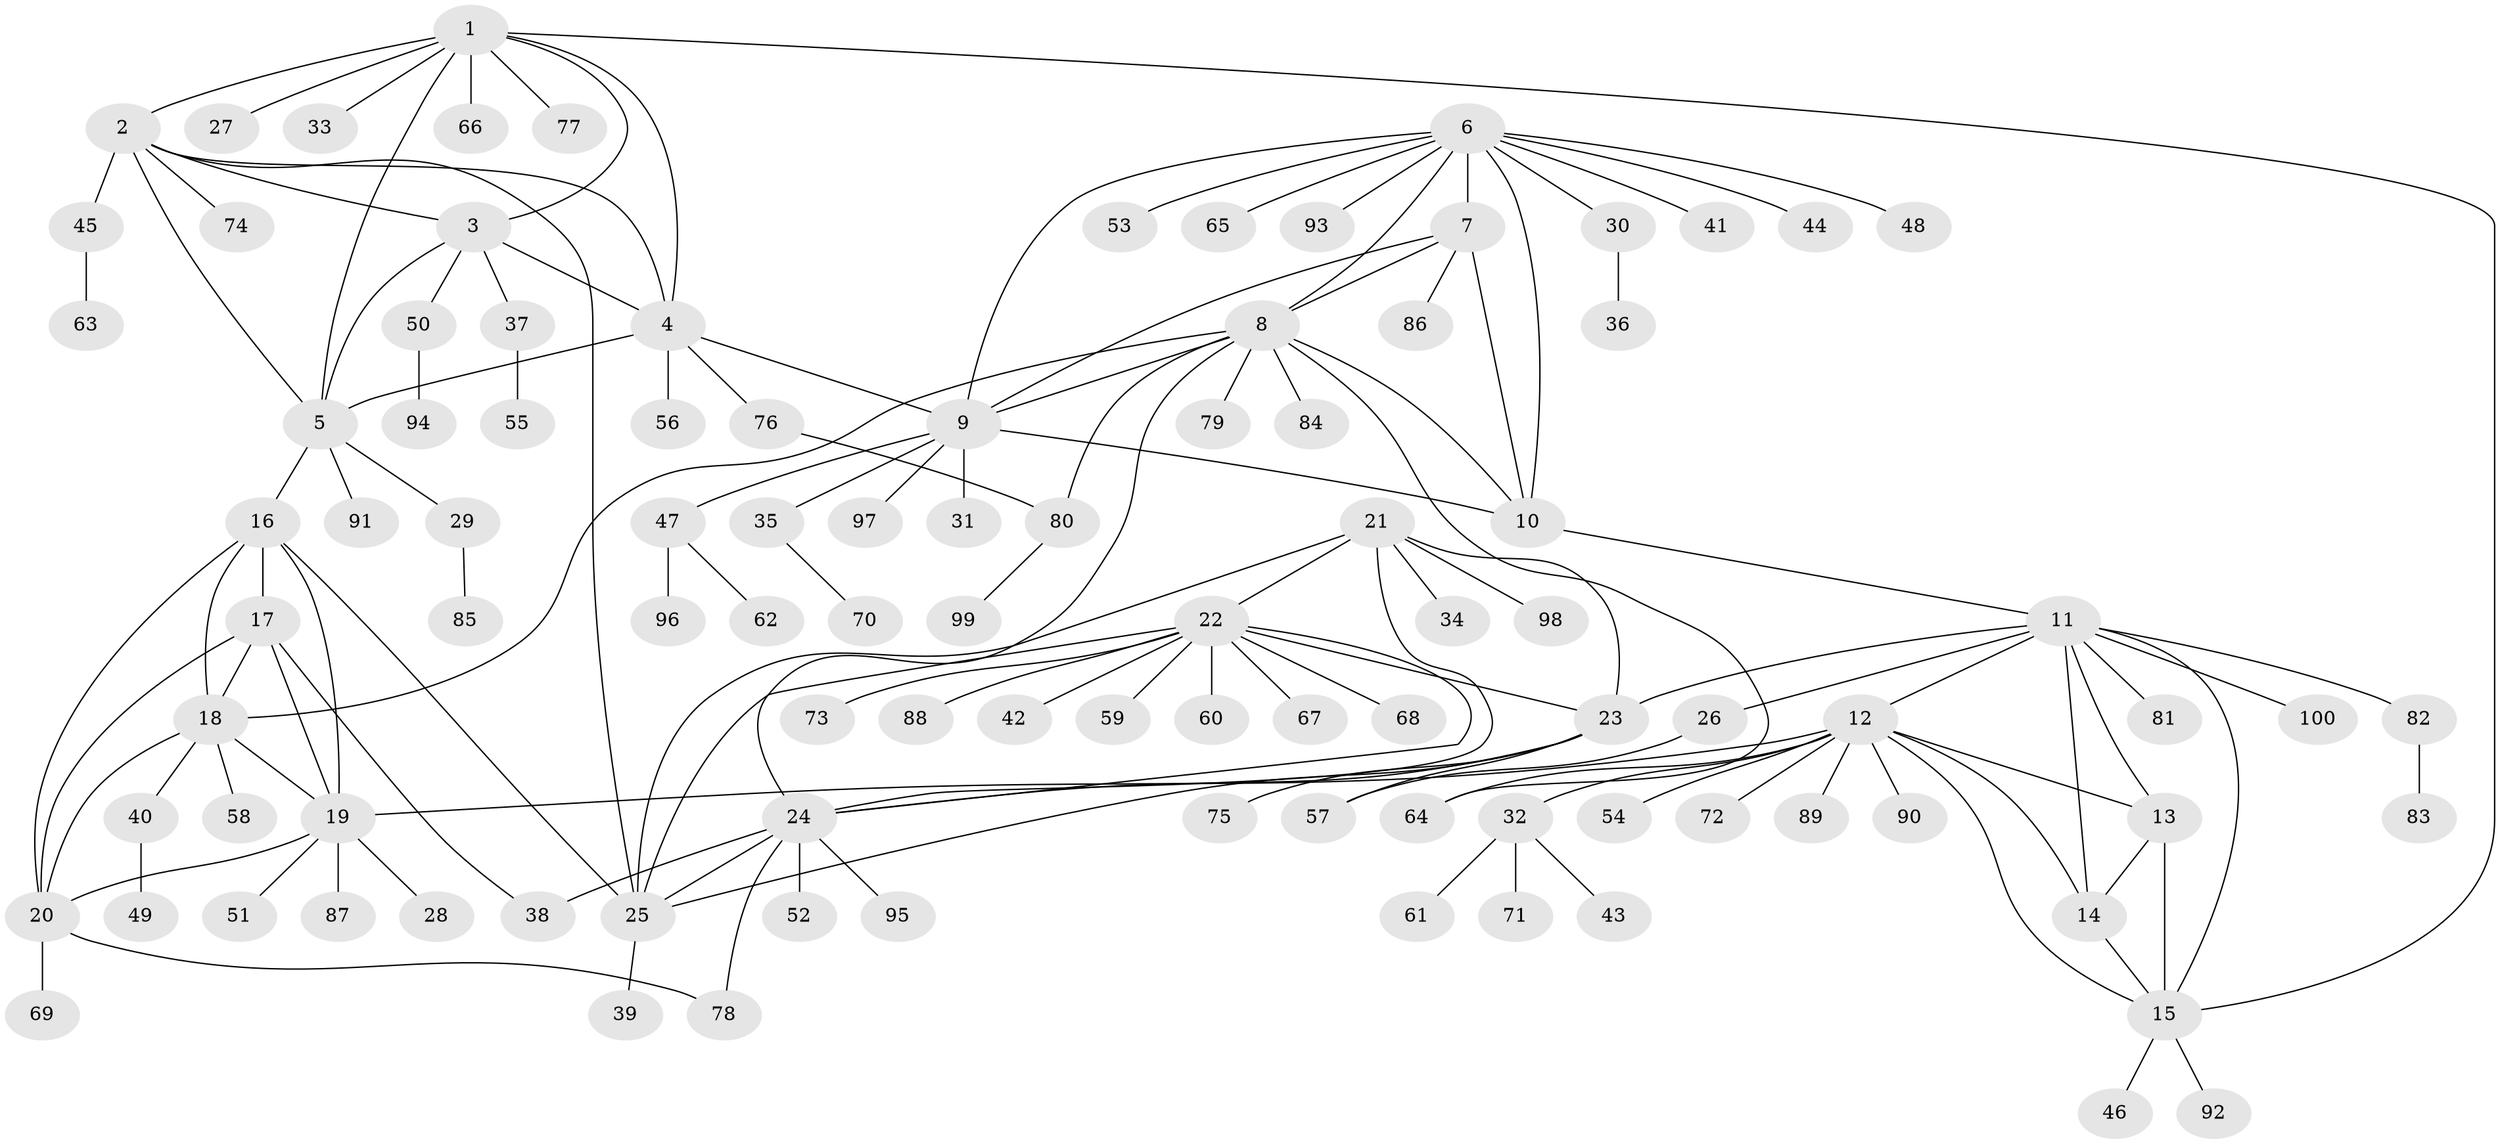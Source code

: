 // coarse degree distribution, {3: 0.03333333333333333, 1: 0.7666666666666667, 2: 0.03333333333333333, 4: 0.1, 6: 0.03333333333333333, 18: 0.03333333333333333}
// Generated by graph-tools (version 1.1) at 2025/58/03/04/25 21:58:12]
// undirected, 100 vertices, 140 edges
graph export_dot {
graph [start="1"]
  node [color=gray90,style=filled];
  1;
  2;
  3;
  4;
  5;
  6;
  7;
  8;
  9;
  10;
  11;
  12;
  13;
  14;
  15;
  16;
  17;
  18;
  19;
  20;
  21;
  22;
  23;
  24;
  25;
  26;
  27;
  28;
  29;
  30;
  31;
  32;
  33;
  34;
  35;
  36;
  37;
  38;
  39;
  40;
  41;
  42;
  43;
  44;
  45;
  46;
  47;
  48;
  49;
  50;
  51;
  52;
  53;
  54;
  55;
  56;
  57;
  58;
  59;
  60;
  61;
  62;
  63;
  64;
  65;
  66;
  67;
  68;
  69;
  70;
  71;
  72;
  73;
  74;
  75;
  76;
  77;
  78;
  79;
  80;
  81;
  82;
  83;
  84;
  85;
  86;
  87;
  88;
  89;
  90;
  91;
  92;
  93;
  94;
  95;
  96;
  97;
  98;
  99;
  100;
  1 -- 2;
  1 -- 3;
  1 -- 4;
  1 -- 5;
  1 -- 15;
  1 -- 27;
  1 -- 33;
  1 -- 66;
  1 -- 77;
  2 -- 3;
  2 -- 4;
  2 -- 5;
  2 -- 25;
  2 -- 45;
  2 -- 74;
  3 -- 4;
  3 -- 5;
  3 -- 37;
  3 -- 50;
  4 -- 5;
  4 -- 9;
  4 -- 56;
  4 -- 76;
  5 -- 16;
  5 -- 29;
  5 -- 91;
  6 -- 7;
  6 -- 8;
  6 -- 9;
  6 -- 10;
  6 -- 30;
  6 -- 41;
  6 -- 44;
  6 -- 48;
  6 -- 53;
  6 -- 65;
  6 -- 93;
  7 -- 8;
  7 -- 9;
  7 -- 10;
  7 -- 86;
  8 -- 9;
  8 -- 10;
  8 -- 18;
  8 -- 24;
  8 -- 64;
  8 -- 79;
  8 -- 80;
  8 -- 84;
  9 -- 10;
  9 -- 31;
  9 -- 35;
  9 -- 47;
  9 -- 97;
  10 -- 11;
  11 -- 12;
  11 -- 13;
  11 -- 14;
  11 -- 15;
  11 -- 23;
  11 -- 26;
  11 -- 81;
  11 -- 82;
  11 -- 100;
  12 -- 13;
  12 -- 14;
  12 -- 15;
  12 -- 19;
  12 -- 32;
  12 -- 54;
  12 -- 64;
  12 -- 72;
  12 -- 89;
  12 -- 90;
  13 -- 14;
  13 -- 15;
  14 -- 15;
  15 -- 46;
  15 -- 92;
  16 -- 17;
  16 -- 18;
  16 -- 19;
  16 -- 20;
  16 -- 25;
  17 -- 18;
  17 -- 19;
  17 -- 20;
  17 -- 38;
  18 -- 19;
  18 -- 20;
  18 -- 40;
  18 -- 58;
  19 -- 20;
  19 -- 28;
  19 -- 51;
  19 -- 87;
  20 -- 69;
  20 -- 78;
  21 -- 22;
  21 -- 23;
  21 -- 24;
  21 -- 25;
  21 -- 34;
  21 -- 98;
  22 -- 23;
  22 -- 24;
  22 -- 25;
  22 -- 42;
  22 -- 59;
  22 -- 60;
  22 -- 67;
  22 -- 68;
  22 -- 73;
  22 -- 88;
  23 -- 24;
  23 -- 25;
  23 -- 57;
  23 -- 75;
  24 -- 25;
  24 -- 38;
  24 -- 52;
  24 -- 78;
  24 -- 95;
  25 -- 39;
  26 -- 57;
  29 -- 85;
  30 -- 36;
  32 -- 43;
  32 -- 61;
  32 -- 71;
  35 -- 70;
  37 -- 55;
  40 -- 49;
  45 -- 63;
  47 -- 62;
  47 -- 96;
  50 -- 94;
  76 -- 80;
  80 -- 99;
  82 -- 83;
}
